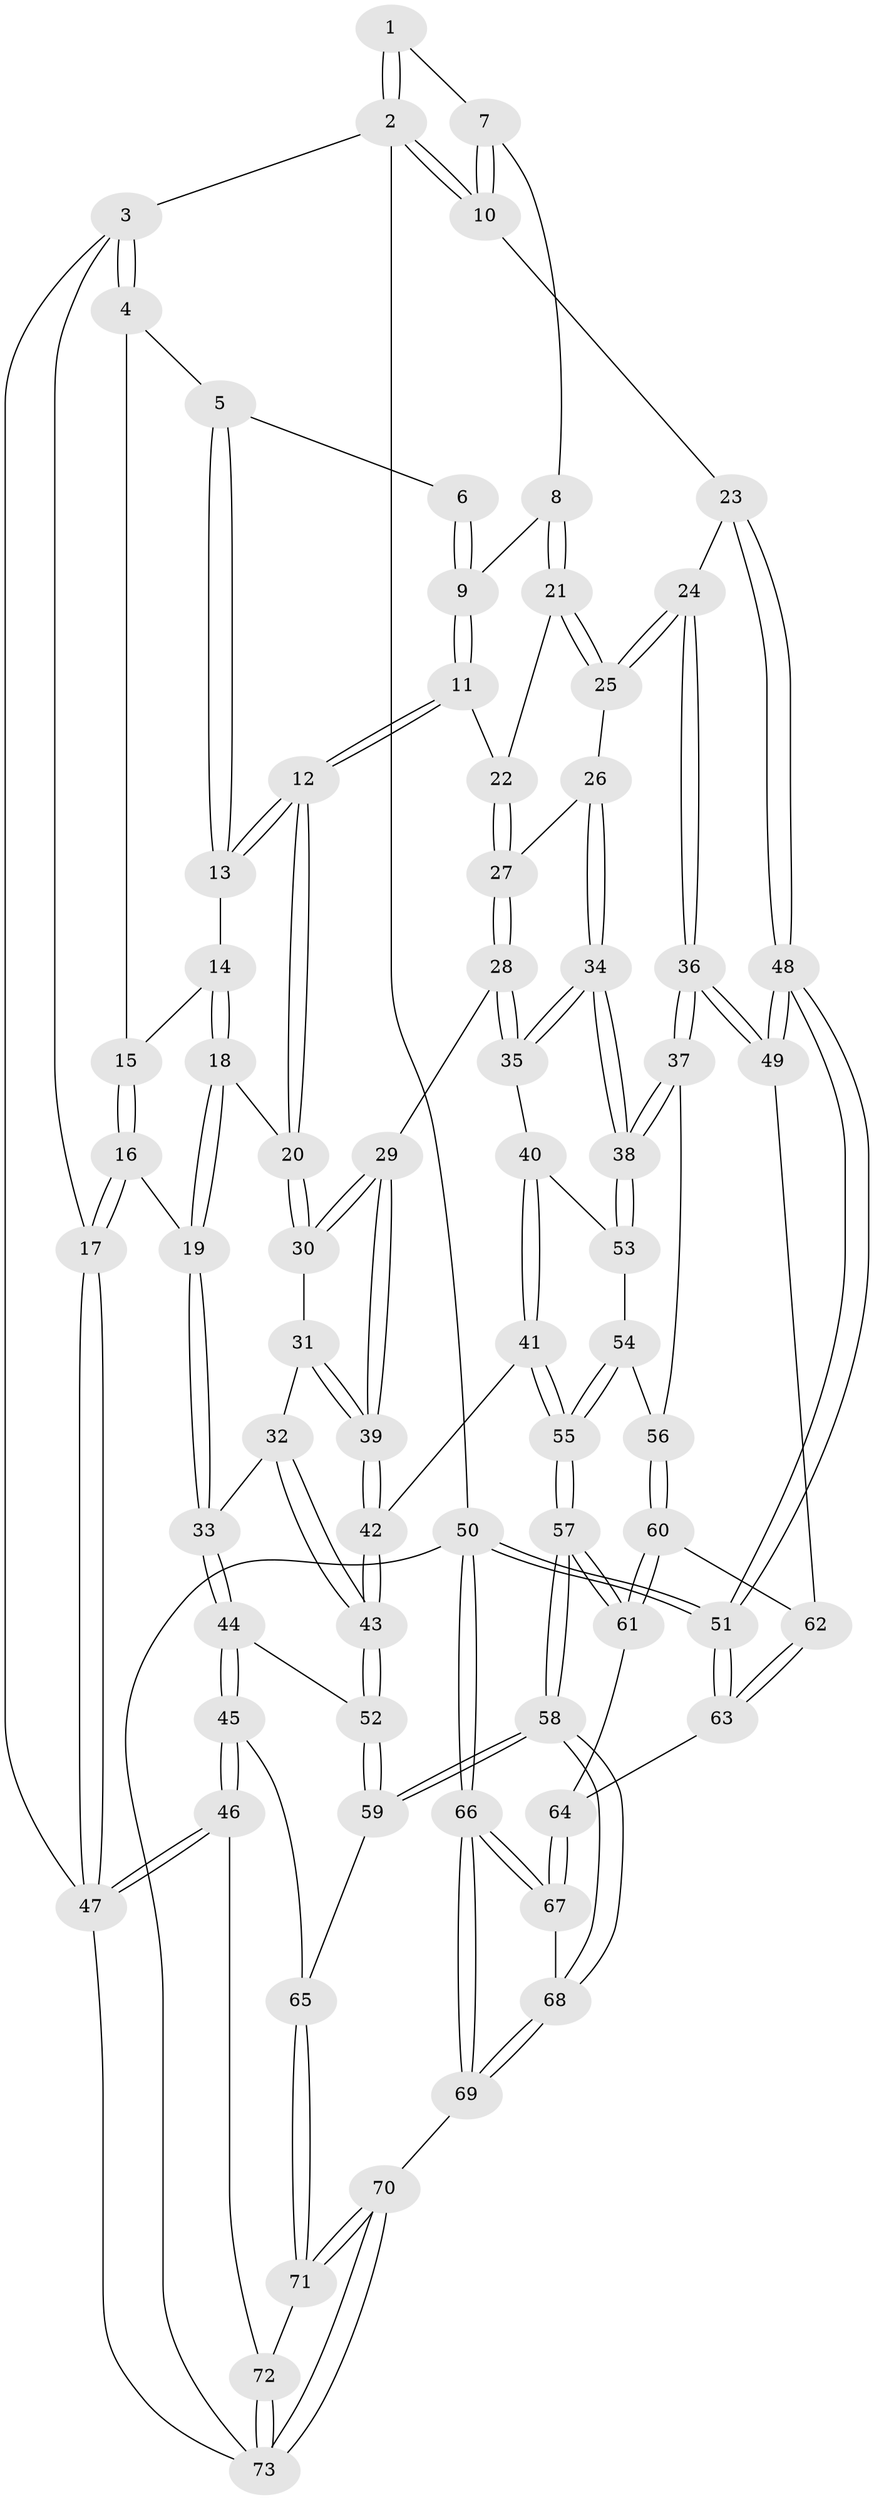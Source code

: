 // coarse degree distribution, {3: 0.09302325581395349, 7: 0.023255813953488372, 4: 0.3953488372093023, 2: 0.023255813953488372, 5: 0.3953488372093023, 6: 0.06976744186046512}
// Generated by graph-tools (version 1.1) at 2025/24/03/03/25 07:24:34]
// undirected, 73 vertices, 179 edges
graph export_dot {
graph [start="1"]
  node [color=gray90,style=filled];
  1 [pos="+0.7504232136745235+0"];
  2 [pos="+1+0"];
  3 [pos="+0+0"];
  4 [pos="+0.1135014995341647+0"];
  5 [pos="+0.44885738535570724+0"];
  6 [pos="+0.7413185443849858+0"];
  7 [pos="+0.8715798047046373+0.05381821933134416"];
  8 [pos="+0.7869345328686957+0.10846557037038461"];
  9 [pos="+0.7399965829457178+0.0203949788712444"];
  10 [pos="+1+0.010659833675882741"];
  11 [pos="+0.5391129231842803+0.1676417272416135"];
  12 [pos="+0.5318275924039799+0.16779537539336575"];
  13 [pos="+0.4597391473334528+0"];
  14 [pos="+0.3245993838908865+0.10663208401209208"];
  15 [pos="+0.26279268047347965+0.08360194907173317"];
  16 [pos="+0.1065128018178889+0.3181267509712906"];
  17 [pos="+0+0.23814059171635757"];
  18 [pos="+0.3288382261433796+0.16245546043781853"];
  19 [pos="+0.11014866368739148+0.3200817736602124"];
  20 [pos="+0.4996794727639403+0.21579244836795913"];
  21 [pos="+0.7870120392118284+0.1088012121072707"];
  22 [pos="+0.5917098939906087+0.1851876456548724"];
  23 [pos="+1+0.19746189770672767"];
  24 [pos="+0.9836233825933209+0.26356034492280284"];
  25 [pos="+0.8648955290060025+0.2659973550565647"];
  26 [pos="+0.8156224117204152+0.2964682007104342"];
  27 [pos="+0.7953948609344551+0.2995219693976184"];
  28 [pos="+0.6274140141149519+0.42371294218994426"];
  29 [pos="+0.5577369139999911+0.38867750047144345"];
  30 [pos="+0.4780380896962668+0.30097560796524164"];
  31 [pos="+0.36907395673215593+0.3541333373182271"];
  32 [pos="+0.22592281471212708+0.3711501953826314"];
  33 [pos="+0.14523353102915829+0.3508409687305864"];
  34 [pos="+0.8205222053889056+0.5203069331819022"];
  35 [pos="+0.6390619016875422+0.47566269295143276"];
  36 [pos="+0.8955055992878495+0.6054062251988829"];
  37 [pos="+0.8711831871708764+0.5953103425134082"];
  38 [pos="+0.8603504896551533+0.5868261790647189"];
  39 [pos="+0.44653965950530417+0.5463432374999858"];
  40 [pos="+0.6342150918983432+0.4995314649115731"];
  41 [pos="+0.5858414341940066+0.5728723045361158"];
  42 [pos="+0.4442916015334251+0.5670236228404275"];
  43 [pos="+0.3812479069021099+0.6303579946997551"];
  44 [pos="+0.15284636088987807+0.6208869620242612"];
  45 [pos="+0+0.7653713095131508"];
  46 [pos="+0+0.7882137121987112"];
  47 [pos="+0+0.7952813968362719"];
  48 [pos="+1+0.6816672852656691"];
  49 [pos="+0.9426329275135769+0.6455730253161743"];
  50 [pos="+1+1"];
  51 [pos="+1+1"];
  52 [pos="+0.3618893982155371+0.6966902093970138"];
  53 [pos="+0.7210368729216535+0.5959593951891642"];
  54 [pos="+0.7123432923932939+0.6085376760101204"];
  55 [pos="+0.6148113709752623+0.6905547724744099"];
  56 [pos="+0.7388052830787419+0.6894413726476964"];
  57 [pos="+0.6062325238541563+0.7945646276286842"];
  58 [pos="+0.5444588929940589+0.8669510073475164"];
  59 [pos="+0.3641778804314468+0.704107331947986"];
  60 [pos="+0.6931394028005476+0.7435640308808983"];
  61 [pos="+0.6305977450391458+0.787033070699211"];
  62 [pos="+0.8907951037487645+0.7170238712617281"];
  63 [pos="+0.8533991196356302+0.8045623238655395"];
  64 [pos="+0.8480863455280369+0.8111223513872085"];
  65 [pos="+0.21853718698619407+0.8337785261229754"];
  66 [pos="+1+1"];
  67 [pos="+0.8419731077538836+0.9239289845256524"];
  68 [pos="+0.5469078748702687+0.93296648060501"];
  69 [pos="+0.4869406279979353+1"];
  70 [pos="+0.347619658956284+1"];
  71 [pos="+0.2410886442359859+0.9483807945150977"];
  72 [pos="+0.04468911723679203+0.8971133689560087"];
  73 [pos="+0.31326651695725055+1"];
  1 -- 2;
  1 -- 2;
  1 -- 7;
  2 -- 3;
  2 -- 10;
  2 -- 10;
  2 -- 50;
  3 -- 4;
  3 -- 4;
  3 -- 17;
  3 -- 47;
  4 -- 5;
  4 -- 15;
  5 -- 6;
  5 -- 13;
  5 -- 13;
  6 -- 9;
  6 -- 9;
  7 -- 8;
  7 -- 10;
  7 -- 10;
  8 -- 9;
  8 -- 21;
  8 -- 21;
  9 -- 11;
  9 -- 11;
  10 -- 23;
  11 -- 12;
  11 -- 12;
  11 -- 22;
  12 -- 13;
  12 -- 13;
  12 -- 20;
  12 -- 20;
  13 -- 14;
  14 -- 15;
  14 -- 18;
  14 -- 18;
  15 -- 16;
  15 -- 16;
  16 -- 17;
  16 -- 17;
  16 -- 19;
  17 -- 47;
  17 -- 47;
  18 -- 19;
  18 -- 19;
  18 -- 20;
  19 -- 33;
  19 -- 33;
  20 -- 30;
  20 -- 30;
  21 -- 22;
  21 -- 25;
  21 -- 25;
  22 -- 27;
  22 -- 27;
  23 -- 24;
  23 -- 48;
  23 -- 48;
  24 -- 25;
  24 -- 25;
  24 -- 36;
  24 -- 36;
  25 -- 26;
  26 -- 27;
  26 -- 34;
  26 -- 34;
  27 -- 28;
  27 -- 28;
  28 -- 29;
  28 -- 35;
  28 -- 35;
  29 -- 30;
  29 -- 30;
  29 -- 39;
  29 -- 39;
  30 -- 31;
  31 -- 32;
  31 -- 39;
  31 -- 39;
  32 -- 33;
  32 -- 43;
  32 -- 43;
  33 -- 44;
  33 -- 44;
  34 -- 35;
  34 -- 35;
  34 -- 38;
  34 -- 38;
  35 -- 40;
  36 -- 37;
  36 -- 37;
  36 -- 49;
  36 -- 49;
  37 -- 38;
  37 -- 38;
  37 -- 56;
  38 -- 53;
  38 -- 53;
  39 -- 42;
  39 -- 42;
  40 -- 41;
  40 -- 41;
  40 -- 53;
  41 -- 42;
  41 -- 55;
  41 -- 55;
  42 -- 43;
  42 -- 43;
  43 -- 52;
  43 -- 52;
  44 -- 45;
  44 -- 45;
  44 -- 52;
  45 -- 46;
  45 -- 46;
  45 -- 65;
  46 -- 47;
  46 -- 47;
  46 -- 72;
  47 -- 73;
  48 -- 49;
  48 -- 49;
  48 -- 51;
  48 -- 51;
  49 -- 62;
  50 -- 51;
  50 -- 51;
  50 -- 66;
  50 -- 66;
  50 -- 73;
  51 -- 63;
  51 -- 63;
  52 -- 59;
  52 -- 59;
  53 -- 54;
  54 -- 55;
  54 -- 55;
  54 -- 56;
  55 -- 57;
  55 -- 57;
  56 -- 60;
  56 -- 60;
  57 -- 58;
  57 -- 58;
  57 -- 61;
  57 -- 61;
  58 -- 59;
  58 -- 59;
  58 -- 68;
  58 -- 68;
  59 -- 65;
  60 -- 61;
  60 -- 61;
  60 -- 62;
  61 -- 64;
  62 -- 63;
  62 -- 63;
  63 -- 64;
  64 -- 67;
  64 -- 67;
  65 -- 71;
  65 -- 71;
  66 -- 67;
  66 -- 67;
  66 -- 69;
  66 -- 69;
  67 -- 68;
  68 -- 69;
  68 -- 69;
  69 -- 70;
  70 -- 71;
  70 -- 71;
  70 -- 73;
  70 -- 73;
  71 -- 72;
  72 -- 73;
  72 -- 73;
}
